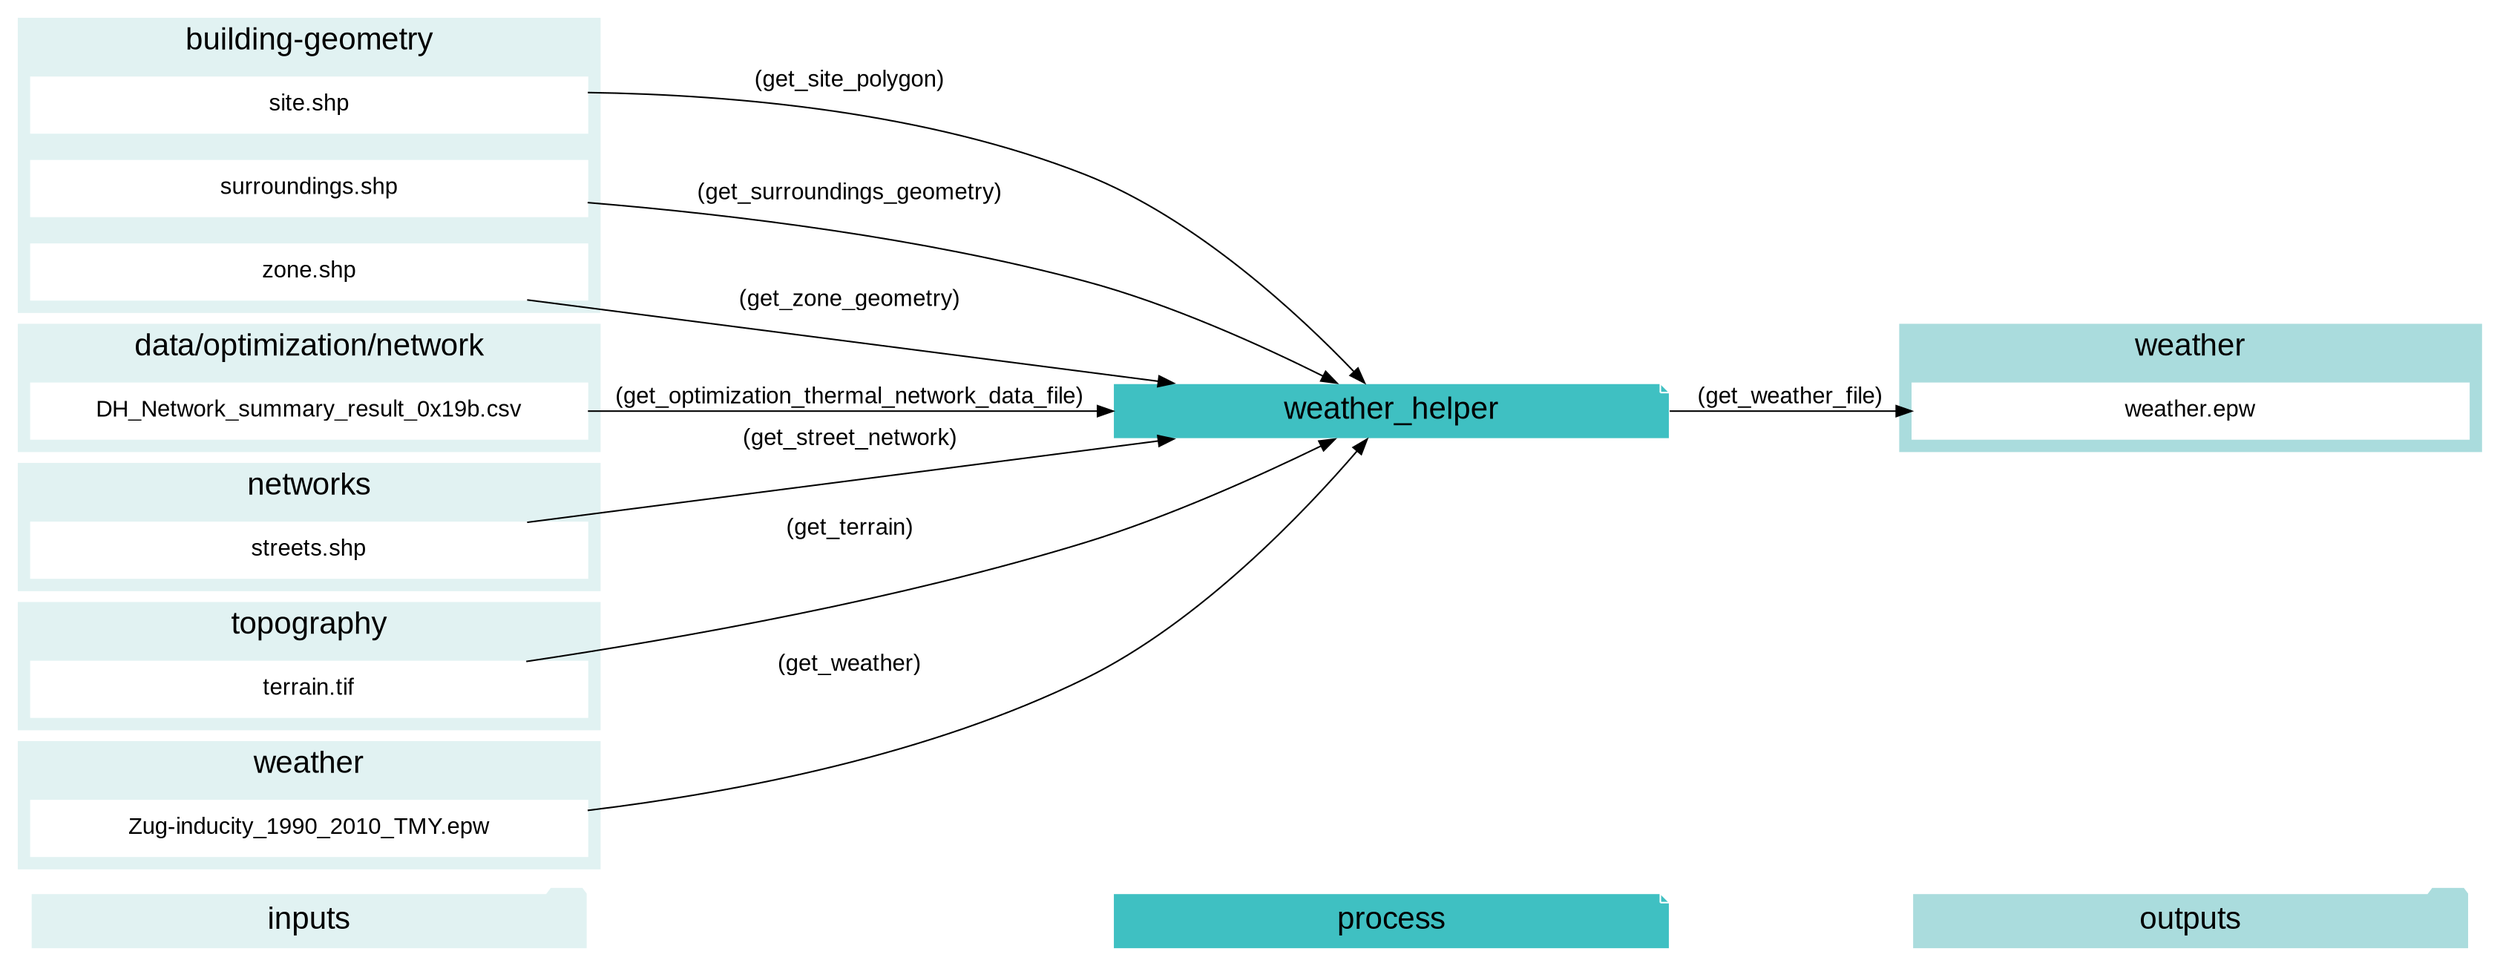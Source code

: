 digraph trace_inputlocator {
    rankdir="LR";
    graph [overlap=false, fontname=arial];
    node [shape=box, style=filled, color=white, fontsize=15, fontname=arial, fixedsize=true, width=5];
    edge [fontname=arial, fontsize = 15]
    newrank=true
    subgraph cluster_legend {
    fontsize=25
    style=invis
    "process"[style=filled, fillcolor="#3FC0C2", shape=note, fontsize=20, fontname="arial"]
    "inputs" [style=filled, shape=folder, color=white, fillcolor="#E1F2F2", fontsize=20]
    "outputs"[style=filled, shape=folder, color=white, fillcolor="#aadcdd", fontsize=20]
    "inputs"->"process"[style=invis]
    "process"->"outputs"[style=invis]
    }
    "weather_helper"[style=filled, color=white, fillcolor="#3FC0C2", shape=note, fontsize=20, fontname=arial];
    subgraph cluster_0_in {
        style = filled;
        color = "#E1F2F2";
        fontsize = 20;
        rank=same;
        label="building-geometry";
        "site.shp"
        "surroundings.shp"
        "zone.shp"
    }
    subgraph cluster_1_in {
        style = filled;
        color = "#E1F2F2";
        fontsize = 20;
        rank=same;
        label="data/optimization/network";
        "DH_Network_summary_result_0x19b.csv"
    }
    subgraph cluster_2_in {
        style = filled;
        color = "#E1F2F2";
        fontsize = 20;
        rank=same;
        label="networks";
        "streets.shp"
    }
    subgraph cluster_3_in {
        style = filled;
        color = "#E1F2F2";
        fontsize = 20;
        rank=same;
        label="topography";
        "terrain.tif"
    }
    subgraph cluster_4_in {
        style = filled;
        color = "#E1F2F2";
        fontsize = 20;
        rank=same;
        label="weather";
        "Zug-inducity_1990_2010_TMY.epw"
    }
    subgraph cluster_4_out {
        style = filled;
        color = "#aadcdd";
        fontsize = 20;
        rank=same;
        label="weather";
        "weather.epw"
    }
    "DH_Network_summary_result_0x19b.csv" -> "weather_helper"[label="(get_optimization_thermal_network_data_file)"]
    "site.shp" -> "weather_helper"[label="(get_site_polygon)"]
    "streets.shp" -> "weather_helper"[label="(get_street_network)"]
    "surroundings.shp" -> "weather_helper"[label="(get_surroundings_geometry)"]
    "terrain.tif" -> "weather_helper"[label="(get_terrain)"]
    "Zug-inducity_1990_2010_TMY.epw" -> "weather_helper"[label="(get_weather)"]
    "zone.shp" -> "weather_helper"[label="(get_zone_geometry)"]
    "weather_helper" -> "weather.epw"[label="(get_weather_file)"]
    }